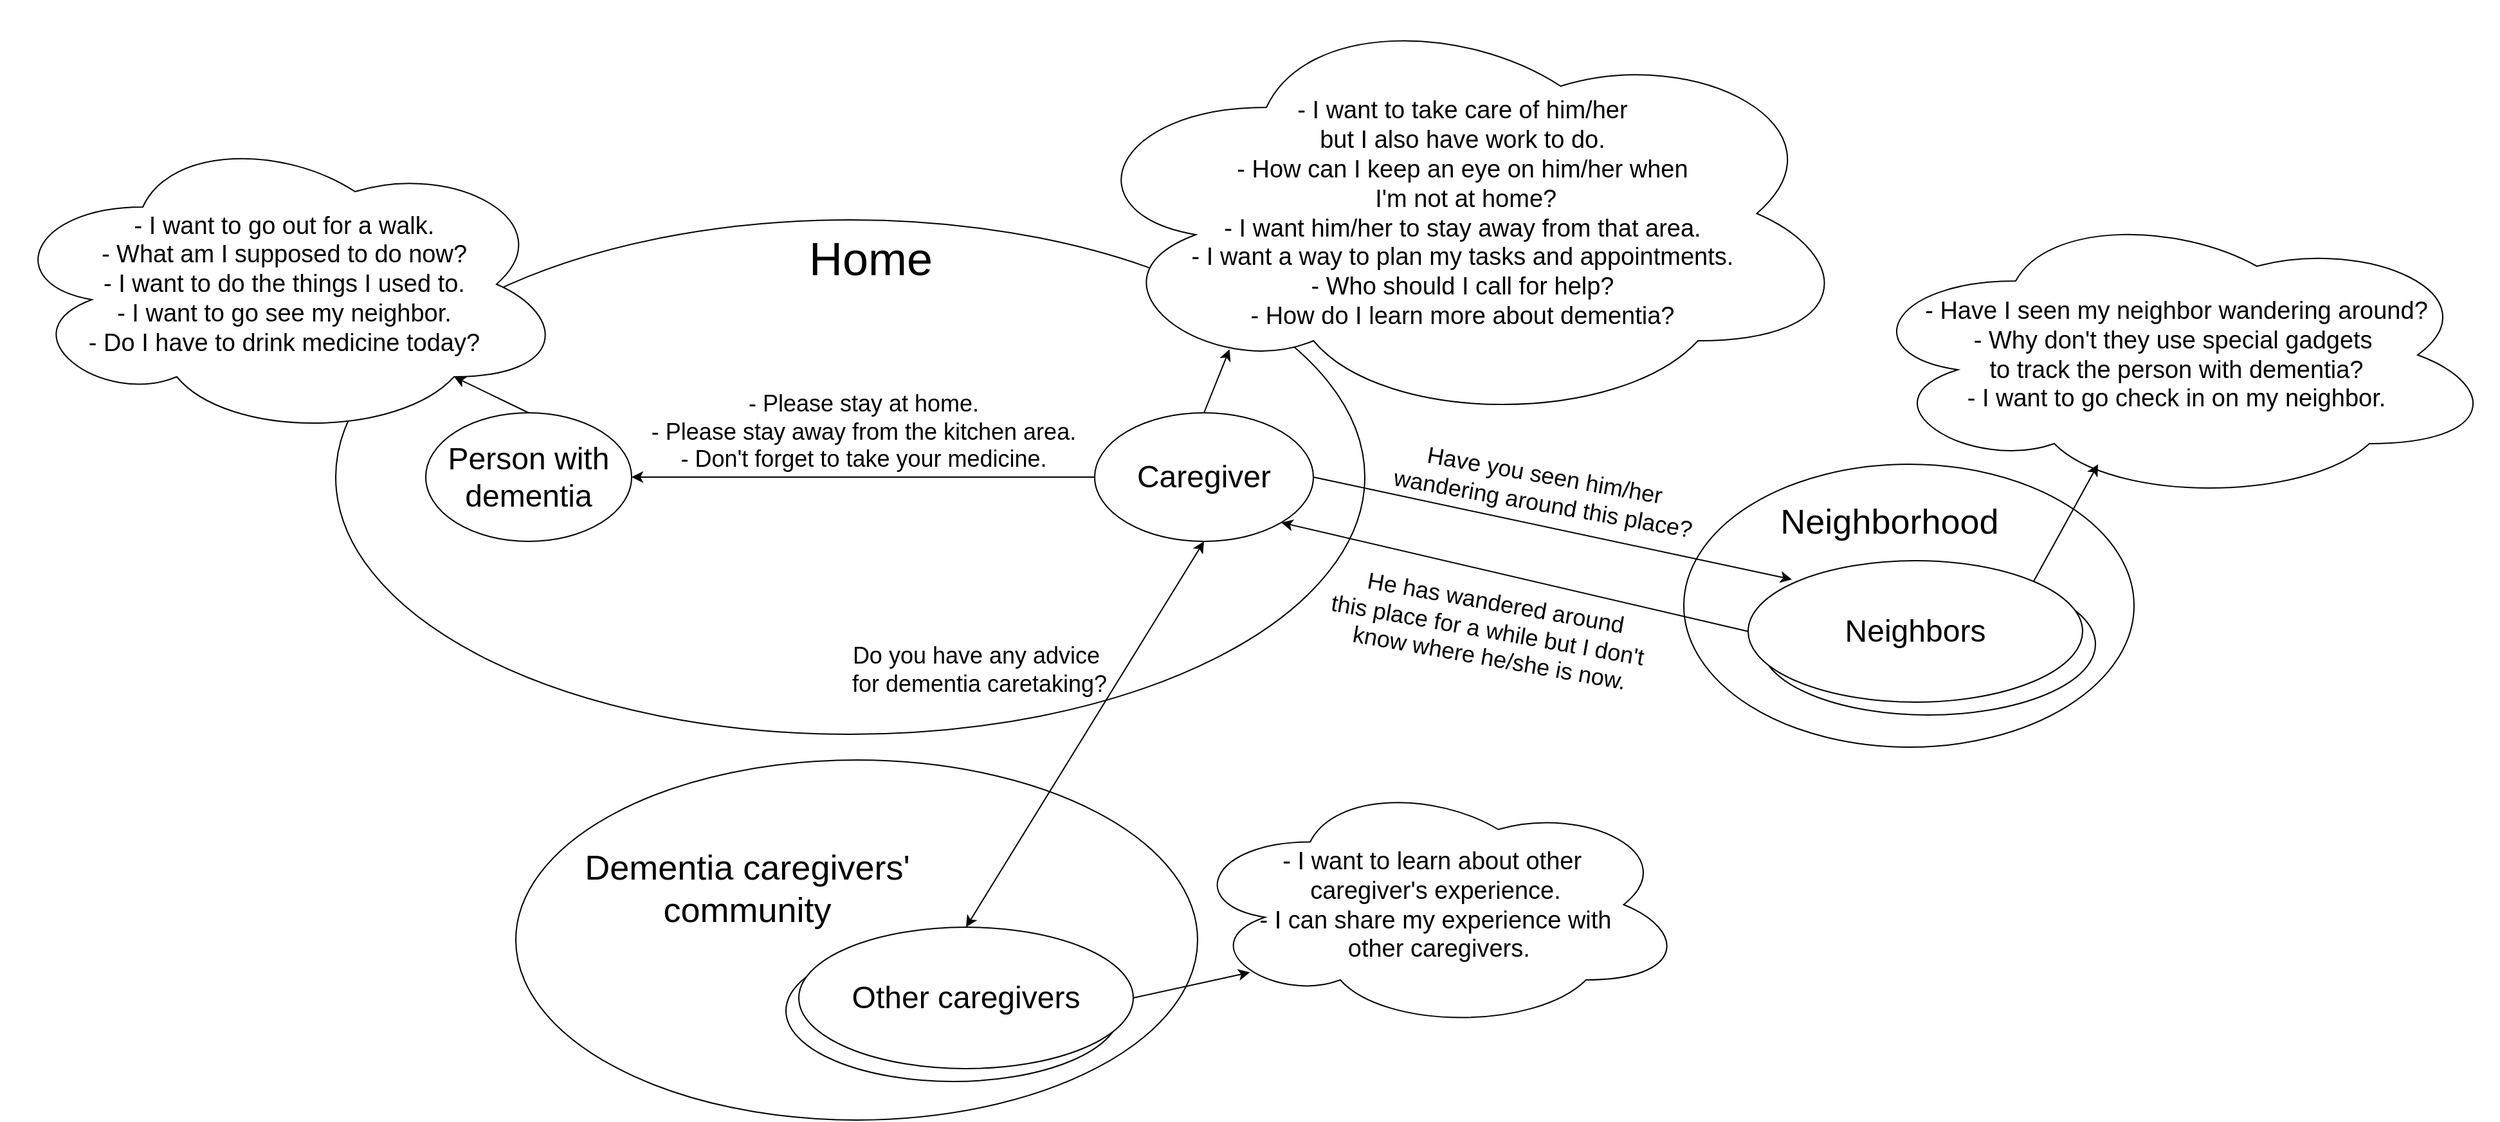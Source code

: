 <mxfile version="26.0.16">
  <diagram name="Page-1" id="w-GSn4rVRWABjTmaKZI6">
    <mxGraphModel grid="1" page="1" gridSize="10" guides="1" tooltips="1" connect="1" arrows="1" fold="1" pageScale="1" pageWidth="827" pageHeight="1169" math="0" shadow="0">
      <root>
        <mxCell id="0" />
        <mxCell id="1" parent="0" />
        <mxCell id="5Ml_fcZyASNygsmbzBKN-1" value="" style="ellipse;whiteSpace=wrap;html=1;" vertex="1" parent="1">
          <mxGeometry x="670" y="770" width="800" height="400" as="geometry" />
        </mxCell>
        <mxCell id="5Ml_fcZyASNygsmbzBKN-2" value="&lt;font style=&quot;font-size: 24px;&quot;&gt;Person with dementia&lt;/font&gt;" style="ellipse;whiteSpace=wrap;html=1;" vertex="1" parent="1">
          <mxGeometry x="740" y="920" width="160" height="100" as="geometry" />
        </mxCell>
        <mxCell id="5Ml_fcZyASNygsmbzBKN-3" style="edgeStyle=orthogonalEdgeStyle;rounded=0;orthogonalLoop=1;jettySize=auto;html=1;exitX=0;exitY=0.5;exitDx=0;exitDy=0;entryX=1;entryY=0.5;entryDx=0;entryDy=0;" edge="1" parent="1" source="5Ml_fcZyASNygsmbzBKN-4" target="5Ml_fcZyASNygsmbzBKN-2">
          <mxGeometry relative="1" as="geometry" />
        </mxCell>
        <mxCell id="5Ml_fcZyASNygsmbzBKN-4" value="&lt;font style=&quot;font-size: 24px;&quot;&gt;Caregiver&lt;/font&gt;" style="ellipse;whiteSpace=wrap;html=1;" vertex="1" parent="1">
          <mxGeometry x="1260" y="920" width="170" height="100" as="geometry" />
        </mxCell>
        <mxCell id="5Ml_fcZyASNygsmbzBKN-5" value="" style="endArrow=classic;html=1;rounded=0;entryX=0.8;entryY=0.8;entryDx=0;entryDy=0;entryPerimeter=0;exitX=0.5;exitY=0;exitDx=0;exitDy=0;" edge="1" parent="1" source="5Ml_fcZyASNygsmbzBKN-2" target="5Ml_fcZyASNygsmbzBKN-6">
          <mxGeometry width="50" height="50" relative="1" as="geometry">
            <mxPoint x="1060" y="1010" as="sourcePoint" />
            <mxPoint x="1110" y="960" as="targetPoint" />
          </mxGeometry>
        </mxCell>
        <mxCell id="5Ml_fcZyASNygsmbzBKN-6" value="&lt;div&gt;&lt;span style=&quot;font-size: 19px; background-color: transparent; color: light-dark(rgb(0, 0, 0), rgb(255, 255, 255));&quot;&gt;- I want to go out for a walk.&lt;/span&gt;&lt;/div&gt;&lt;div&gt;&lt;span style=&quot;background-color: transparent; color: light-dark(rgb(0, 0, 0), rgb(255, 255, 255));&quot;&gt;&lt;font style=&quot;font-size: 19px;&quot;&gt;- What am I supposed to do now?&lt;/font&gt;&lt;/span&gt;&lt;/div&gt;&lt;div&gt;&lt;span style=&quot;background-color: transparent; color: light-dark(rgb(0, 0, 0), rgb(255, 255, 255));&quot;&gt;&lt;font style=&quot;font-size: 19px;&quot;&gt;- I want to do the things I used to.&lt;/font&gt;&lt;/span&gt;&lt;/div&gt;&lt;div&gt;&lt;span style=&quot;background-color: transparent; color: light-dark(rgb(0, 0, 0), rgb(255, 255, 255));&quot;&gt;&lt;font style=&quot;font-size: 19px;&quot;&gt;- I want to go see my neighbor.&lt;/font&gt;&lt;/span&gt;&lt;/div&gt;&lt;div&gt;&lt;span style=&quot;background-color: transparent; color: light-dark(rgb(0, 0, 0), rgb(255, 255, 255));&quot;&gt;&lt;font style=&quot;font-size: 19px;&quot;&gt;- Do I have to drink medicine today?&lt;/font&gt;&lt;/span&gt;&lt;/div&gt;" style="ellipse;shape=cloud;whiteSpace=wrap;html=1;" vertex="1" parent="1">
          <mxGeometry x="410" y="700" width="440" height="240" as="geometry" />
        </mxCell>
        <mxCell id="5Ml_fcZyASNygsmbzBKN-7" value="&lt;font style=&quot;font-size: 19px;&quot;&gt;- I want to take care of him/her&lt;/font&gt;&lt;div&gt;&lt;font style=&quot;font-size: 19px;&quot;&gt;but I also have work to do.&lt;/font&gt;&lt;/div&gt;&lt;div&gt;&lt;font style=&quot;font-size: 19px;&quot;&gt;- How can I keep an eye on him/her when&lt;/font&gt;&lt;/div&gt;&lt;div&gt;&lt;font style=&quot;font-size: 19px;&quot;&gt;&amp;nbsp;I&#39;m&amp;nbsp;&lt;span style=&quot;background-color: initial;&quot;&gt;not at home?&lt;/span&gt;&lt;/font&gt;&lt;/div&gt;&lt;div&gt;&lt;span style=&quot;font-size: 19px; background-color: transparent; color: light-dark(rgb(0, 0, 0), rgb(255, 255, 255));&quot;&gt;- I want him/her to stay away from that area.&lt;/span&gt;&lt;/div&gt;&lt;div&gt;&lt;span style=&quot;font-size: 19px; background-color: transparent; color: light-dark(rgb(0, 0, 0), rgb(255, 255, 255));&quot;&gt;- I want a way to plan my tasks and appointments.&lt;/span&gt;&lt;/div&gt;&lt;div&gt;&lt;span style=&quot;font-size: 19px; background-color: transparent; color: light-dark(rgb(0, 0, 0), rgb(255, 255, 255));&quot;&gt;- Who should I call for help?&lt;/span&gt;&lt;/div&gt;&lt;div&gt;&lt;span style=&quot;font-size: 19px; background-color: transparent; color: light-dark(rgb(0, 0, 0), rgb(255, 255, 255));&quot;&gt;- How do I learn more about dementia?&lt;/span&gt;&lt;/div&gt;" style="ellipse;shape=cloud;whiteSpace=wrap;html=1;" vertex="1" parent="1">
          <mxGeometry x="1241" y="600" width="610" height="330" as="geometry" />
        </mxCell>
        <mxCell id="5Ml_fcZyASNygsmbzBKN-8" value="" style="endArrow=classic;html=1;rounded=0;entryX=0.203;entryY=0.82;entryDx=0;entryDy=0;exitX=0.5;exitY=0;exitDx=0;exitDy=0;entryPerimeter=0;" edge="1" parent="1" source="5Ml_fcZyASNygsmbzBKN-4" target="5Ml_fcZyASNygsmbzBKN-7">
          <mxGeometry width="50" height="50" relative="1" as="geometry">
            <mxPoint x="1220" y="900" as="sourcePoint" />
            <mxPoint x="1300" y="860" as="targetPoint" />
          </mxGeometry>
        </mxCell>
        <mxCell id="5Ml_fcZyASNygsmbzBKN-9" value="&lt;font style=&quot;font-size: 36px;&quot;&gt;Home&lt;/font&gt;" style="text;html=1;align=center;verticalAlign=middle;whiteSpace=wrap;rounded=0;" vertex="1" parent="1">
          <mxGeometry x="1041" y="770" width="90" height="60" as="geometry" />
        </mxCell>
        <mxCell id="5Ml_fcZyASNygsmbzBKN-10" value="&lt;font style=&quot;font-size: 18px;&quot;&gt;- Please stay at home.&lt;/font&gt;&lt;div&gt;&lt;font style=&quot;font-size: 18px;&quot;&gt;- Please stay away from the kitchen area.&lt;/font&gt;&lt;/div&gt;&lt;div&gt;&lt;font style=&quot;font-size: 18px;&quot;&gt;- Don&#39;t forget to take your medicine.&lt;/font&gt;&lt;/div&gt;" style="text;html=1;align=center;verticalAlign=middle;resizable=0;points=[];autosize=1;strokeColor=none;fillColor=none;" vertex="1" parent="1">
          <mxGeometry x="905" y="895" width="350" height="80" as="geometry" />
        </mxCell>
        <mxCell id="52ccPH5B7dslLF1YPJOj-17" value="&lt;font style=&quot;font-size: 18px;&quot;&gt;Do you have any advice&amp;nbsp;&lt;/font&gt;&lt;div&gt;&lt;font style=&quot;font-size: 18px;&quot;&gt;for dementia caretaking?&lt;/font&gt;&lt;/div&gt;" style="text;html=1;align=center;verticalAlign=middle;resizable=0;points=[];autosize=1;strokeColor=none;fillColor=none;" vertex="1" parent="1">
          <mxGeometry x="1060" y="1090" width="220" height="60" as="geometry" />
        </mxCell>
        <mxCell id="52ccPH5B7dslLF1YPJOj-18" value="&lt;div&gt;&lt;span style=&quot;font-size: 19px;&quot;&gt;- I want to learn about other&amp;nbsp;&lt;/span&gt;&lt;/div&gt;&lt;div&gt;&lt;span style=&quot;font-size: 19px;&quot;&gt;caregiver&#39;s experience.&lt;/span&gt;&lt;/div&gt;&lt;span style=&quot;font-size: 19px;&quot;&gt;- I can share my experience with&lt;/span&gt;&lt;div&gt;&lt;span style=&quot;font-size: 19px;&quot;&gt;&amp;nbsp;other caregivers.&lt;/span&gt;&lt;/div&gt;" style="ellipse;shape=cloud;whiteSpace=wrap;html=1;" vertex="1" parent="1">
          <mxGeometry x="1330" y="1205" width="390" height="195" as="geometry" />
        </mxCell>
        <mxCell id="52ccPH5B7dslLF1YPJOj-30" value="&lt;font style=&quot;font-size: 18px;&quot;&gt;Have you seen him/her&amp;nbsp;&lt;/font&gt;&lt;div&gt;&lt;font style=&quot;font-size: 18px;&quot;&gt;wandering around this place?&lt;/font&gt;&lt;/div&gt;" style="text;html=1;align=center;verticalAlign=middle;resizable=0;points=[];autosize=1;strokeColor=none;fillColor=none;rotation=10;" vertex="1" parent="1">
          <mxGeometry x="1480" y="950" width="260" height="60" as="geometry" />
        </mxCell>
        <mxCell id="52ccPH5B7dslLF1YPJOj-32" value="&lt;span style=&quot;font-size: 19px;&quot;&gt;- Have I seen my neighbor wandering around?&lt;/span&gt;&lt;div&gt;&lt;span style=&quot;font-size: 19px;&quot;&gt;- Why don&#39;t they use special gadgets&amp;nbsp;&lt;/span&gt;&lt;/div&gt;&lt;div&gt;&lt;span style=&quot;font-size: 19px;&quot;&gt;to track the person with dementia?&lt;/span&gt;&lt;span style=&quot;font-size: 19px;&quot;&gt;&lt;/span&gt;&lt;/div&gt;&lt;div&gt;&lt;span style=&quot;font-size: 19px;&quot;&gt;- I want to go check in on my neighbor.&lt;/span&gt;&lt;/div&gt;" style="ellipse;shape=cloud;whiteSpace=wrap;html=1;" vertex="1" parent="1">
          <mxGeometry x="1851" y="760" width="500" height="230" as="geometry" />
        </mxCell>
        <mxCell id="52ccPH5B7dslLF1YPJOj-39" value="&lt;font style=&quot;font-size: 18px;&quot;&gt;He has wandered around&amp;nbsp;&lt;/font&gt;&lt;div&gt;&lt;font style=&quot;font-size: 18px;&quot;&gt;this place&amp;nbsp;&lt;/font&gt;&lt;span style=&quot;font-size: 18px; background-color: transparent; color: light-dark(rgb(0, 0, 0), rgb(255, 255, 255));&quot;&gt;for a while&lt;/span&gt;&lt;span style=&quot;font-size: 18px; background-color: transparent; color: light-dark(rgb(0, 0, 0), rgb(255, 255, 255));&quot;&gt;&amp;nbsp;but I don&#39;t&amp;nbsp;&amp;nbsp;&lt;/span&gt;&lt;/div&gt;&lt;div&gt;&lt;span style=&quot;font-size: 18px; background-color: transparent; color: light-dark(rgb(0, 0, 0), rgb(255, 255, 255));&quot;&gt;know where he/she is now.&lt;/span&gt;&lt;/div&gt;" style="text;html=1;align=center;verticalAlign=middle;resizable=0;points=[];autosize=1;strokeColor=none;fillColor=none;rotation=10;" vertex="1" parent="1">
          <mxGeometry x="1430" y="1050" width="280" height="80" as="geometry" />
        </mxCell>
        <mxCell id="tcL5Ks99tz0ZEiGnuhq_-3" value="" style="group" vertex="1" connectable="0" parent="1">
          <mxGeometry x="810" y="1190" width="530" height="280" as="geometry" />
        </mxCell>
        <mxCell id="52ccPH5B7dslLF1YPJOj-6" value="" style="ellipse;whiteSpace=wrap;html=1;" vertex="1" parent="tcL5Ks99tz0ZEiGnuhq_-3">
          <mxGeometry width="530" height="280" as="geometry" />
        </mxCell>
        <mxCell id="52ccPH5B7dslLF1YPJOj-12" value="&lt;font style=&quot;font-size: 27px;&quot;&gt;Dementia caregivers&#39; community&lt;/font&gt;" style="text;html=1;align=center;verticalAlign=middle;whiteSpace=wrap;rounded=0;" vertex="1" parent="tcL5Ks99tz0ZEiGnuhq_-3">
          <mxGeometry x="50" y="70" width="260" height="60" as="geometry" />
        </mxCell>
        <mxCell id="tcL5Ks99tz0ZEiGnuhq_-1" value="" style="group" vertex="1" connectable="0" parent="tcL5Ks99tz0ZEiGnuhq_-3">
          <mxGeometry x="210" y="130" width="270" height="120" as="geometry" />
        </mxCell>
        <mxCell id="52ccPH5B7dslLF1YPJOj-9" value="&lt;font style=&quot;font-size: 24px;&quot;&gt;Other caregivers&lt;/font&gt;" style="ellipse;whiteSpace=wrap;html=1;" vertex="1" parent="tcL5Ks99tz0ZEiGnuhq_-1">
          <mxGeometry y="10" width="260" height="110" as="geometry" />
        </mxCell>
        <mxCell id="52ccPH5B7dslLF1YPJOj-14" value="&lt;font style=&quot;font-size: 24px;&quot;&gt;Other caregivers&lt;/font&gt;" style="ellipse;whiteSpace=wrap;html=1;" vertex="1" parent="tcL5Ks99tz0ZEiGnuhq_-1">
          <mxGeometry x="10" width="260" height="110" as="geometry" />
        </mxCell>
        <mxCell id="52ccPH5B7dslLF1YPJOj-15" style="rounded=0;orthogonalLoop=1;jettySize=auto;html=1;exitX=0.5;exitY=1;exitDx=0;exitDy=0;entryX=0.5;entryY=0;entryDx=0;entryDy=0;startArrow=classic;startFill=1;" edge="1" parent="1" source="5Ml_fcZyASNygsmbzBKN-4" target="52ccPH5B7dslLF1YPJOj-14">
          <mxGeometry relative="1" as="geometry">
            <mxPoint x="1480" y="1320" as="targetPoint" />
          </mxGeometry>
        </mxCell>
        <mxCell id="52ccPH5B7dslLF1YPJOj-19" style="rounded=0;orthogonalLoop=1;jettySize=auto;html=1;exitX=1;exitY=0.5;exitDx=0;exitDy=0;entryX=0.13;entryY=0.77;entryDx=0;entryDy=0;entryPerimeter=0;" edge="1" parent="1" source="52ccPH5B7dslLF1YPJOj-14" target="52ccPH5B7dslLF1YPJOj-18">
          <mxGeometry relative="1" as="geometry" />
        </mxCell>
        <mxCell id="tcL5Ks99tz0ZEiGnuhq_-4" value="" style="group" connectable="0" vertex="1" parent="1">
          <mxGeometry x="1718" y="960" width="350" height="220" as="geometry" />
        </mxCell>
        <mxCell id="52ccPH5B7dslLF1YPJOj-25" value="" style="ellipse;whiteSpace=wrap;html=1;" vertex="1" parent="tcL5Ks99tz0ZEiGnuhq_-4">
          <mxGeometry width="350" height="220" as="geometry" />
        </mxCell>
        <mxCell id="52ccPH5B7dslLF1YPJOj-27" value="&lt;font style=&quot;font-size: 27px;&quot;&gt;Neighborhood&lt;/font&gt;" style="text;html=1;align=center;verticalAlign=middle;whiteSpace=wrap;rounded=0;" vertex="1" parent="tcL5Ks99tz0ZEiGnuhq_-4">
          <mxGeometry x="30" y="15" width="260" height="60" as="geometry" />
        </mxCell>
        <mxCell id="tcL5Ks99tz0ZEiGnuhq_-6" value="" style="group" connectable="0" vertex="1" parent="tcL5Ks99tz0ZEiGnuhq_-4">
          <mxGeometry x="50" y="75" width="270" height="120" as="geometry" />
        </mxCell>
        <mxCell id="tcL5Ks99tz0ZEiGnuhq_-5" value="&lt;span style=&quot;font-size: 24px;&quot;&gt;Neighbors&lt;/span&gt;" style="ellipse;whiteSpace=wrap;html=1;" vertex="1" parent="tcL5Ks99tz0ZEiGnuhq_-6">
          <mxGeometry x="10" y="10" width="260" height="110" as="geometry" />
        </mxCell>
        <mxCell id="52ccPH5B7dslLF1YPJOj-28" value="&lt;span style=&quot;font-size: 24px;&quot;&gt;Neighbors&lt;/span&gt;" style="ellipse;whiteSpace=wrap;html=1;" vertex="1" parent="tcL5Ks99tz0ZEiGnuhq_-6">
          <mxGeometry width="260" height="110" as="geometry" />
        </mxCell>
        <mxCell id="52ccPH5B7dslLF1YPJOj-29" style="rounded=0;orthogonalLoop=1;jettySize=auto;html=1;exitX=1;exitY=0.5;exitDx=0;exitDy=0;entryX=0.131;entryY=0.133;entryDx=0;entryDy=0;entryPerimeter=0;" edge="1" parent="1" source="5Ml_fcZyASNygsmbzBKN-4" target="52ccPH5B7dslLF1YPJOj-28">
          <mxGeometry relative="1" as="geometry">
            <mxPoint x="2030.0" y="1095.0" as="targetPoint" />
          </mxGeometry>
        </mxCell>
        <mxCell id="52ccPH5B7dslLF1YPJOj-31" style="rounded=0;orthogonalLoop=1;jettySize=auto;html=1;exitX=0;exitY=0.5;exitDx=0;exitDy=0;entryX=1;entryY=1;entryDx=0;entryDy=0;" edge="1" parent="1" source="52ccPH5B7dslLF1YPJOj-28" target="5Ml_fcZyASNygsmbzBKN-4">
          <mxGeometry relative="1" as="geometry">
            <mxPoint x="2068.076" y="1133.891" as="sourcePoint" />
          </mxGeometry>
        </mxCell>
        <mxCell id="52ccPH5B7dslLF1YPJOj-33" style="rounded=0;orthogonalLoop=1;jettySize=auto;html=1;exitX=1;exitY=0;exitDx=0;exitDy=0;" edge="1" parent="1" source="52ccPH5B7dslLF1YPJOj-28">
          <mxGeometry relative="1" as="geometry">
            <mxPoint x="2040" y="960" as="targetPoint" />
          </mxGeometry>
        </mxCell>
      </root>
    </mxGraphModel>
  </diagram>
</mxfile>
